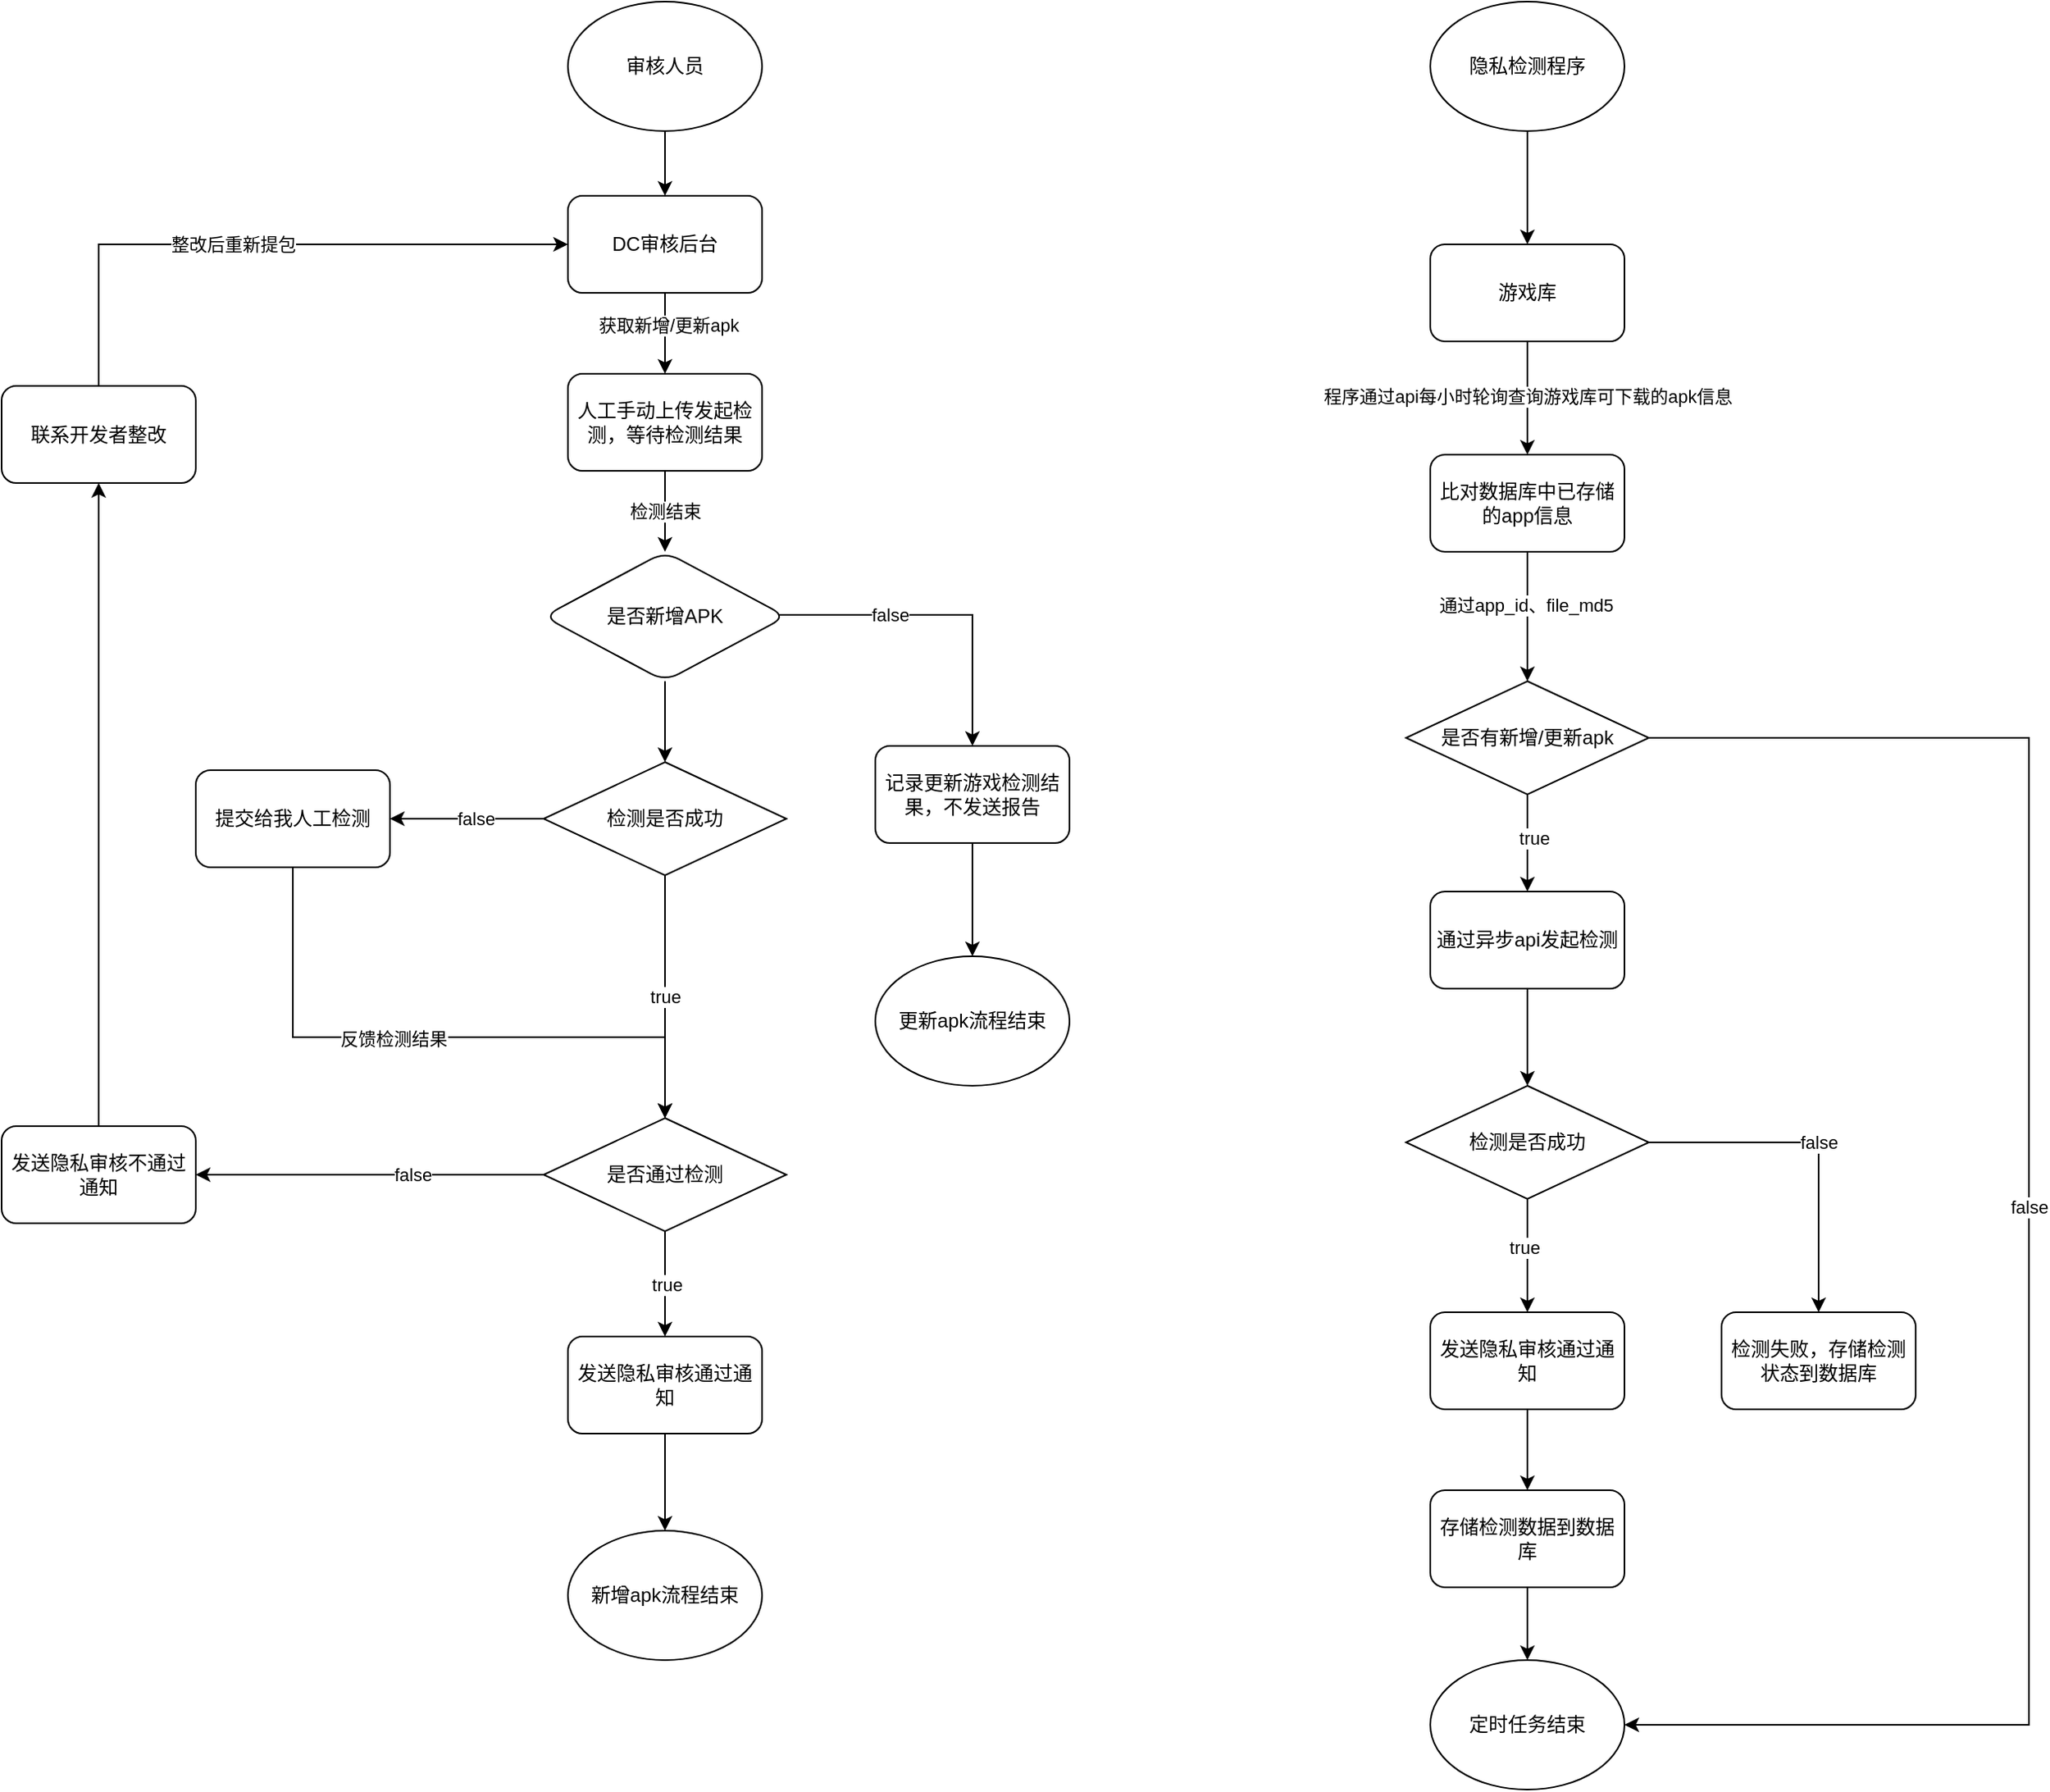 <mxfile version="21.1.7" type="github">
  <diagram name="第 1 页" id="fuD2dJIFrwKVW4cfLhDA">
    <mxGraphModel dx="2901" dy="1002" grid="1" gridSize="10" guides="1" tooltips="1" connect="1" arrows="1" fold="1" page="1" pageScale="1" pageWidth="827" pageHeight="1169" math="0" shadow="0">
      <root>
        <mxCell id="0" />
        <mxCell id="1" parent="0" />
        <mxCell id="6JAVa26ZRBYkgXluDiaF-8" value="" style="edgeStyle=orthogonalEdgeStyle;rounded=0;orthogonalLoop=1;jettySize=auto;html=1;" edge="1" parent="1" source="6JAVa26ZRBYkgXluDiaF-5" target="6JAVa26ZRBYkgXluDiaF-7">
          <mxGeometry relative="1" as="geometry" />
        </mxCell>
        <mxCell id="6JAVa26ZRBYkgXluDiaF-5" value="审核人员" style="ellipse;whiteSpace=wrap;html=1;" vertex="1" parent="1">
          <mxGeometry x="-203" y="70" width="120" height="80" as="geometry" />
        </mxCell>
        <mxCell id="6JAVa26ZRBYkgXluDiaF-39" value="" style="edgeStyle=orthogonalEdgeStyle;rounded=0;orthogonalLoop=1;jettySize=auto;html=1;" edge="1" parent="1" source="6JAVa26ZRBYkgXluDiaF-6" target="6JAVa26ZRBYkgXluDiaF-38">
          <mxGeometry relative="1" as="geometry" />
        </mxCell>
        <mxCell id="6JAVa26ZRBYkgXluDiaF-6" value="隐私检测程序" style="ellipse;whiteSpace=wrap;html=1;" vertex="1" parent="1">
          <mxGeometry x="330" y="70" width="120" height="80" as="geometry" />
        </mxCell>
        <mxCell id="6JAVa26ZRBYkgXluDiaF-10" value="" style="edgeStyle=orthogonalEdgeStyle;rounded=0;orthogonalLoop=1;jettySize=auto;html=1;" edge="1" parent="1" source="6JAVa26ZRBYkgXluDiaF-7" target="6JAVa26ZRBYkgXluDiaF-9">
          <mxGeometry relative="1" as="geometry" />
        </mxCell>
        <mxCell id="6JAVa26ZRBYkgXluDiaF-11" value="获取新增/更新apk" style="edgeLabel;html=1;align=center;verticalAlign=middle;resizable=0;points=[];" vertex="1" connectable="0" parent="6JAVa26ZRBYkgXluDiaF-10">
          <mxGeometry x="-0.2" y="2" relative="1" as="geometry">
            <mxPoint as="offset" />
          </mxGeometry>
        </mxCell>
        <mxCell id="6JAVa26ZRBYkgXluDiaF-7" value="DC审核后台" style="rounded=1;whiteSpace=wrap;html=1;" vertex="1" parent="1">
          <mxGeometry x="-203" y="190" width="120" height="60" as="geometry" />
        </mxCell>
        <mxCell id="6JAVa26ZRBYkgXluDiaF-13" value="检测结束" style="edgeStyle=orthogonalEdgeStyle;rounded=0;orthogonalLoop=1;jettySize=auto;html=1;" edge="1" parent="1" source="6JAVa26ZRBYkgXluDiaF-9" target="6JAVa26ZRBYkgXluDiaF-12">
          <mxGeometry relative="1" as="geometry" />
        </mxCell>
        <mxCell id="6JAVa26ZRBYkgXluDiaF-9" value="人工手动上传发起检测，等待检测结果" style="rounded=1;whiteSpace=wrap;html=1;" vertex="1" parent="1">
          <mxGeometry x="-203" y="300" width="120" height="60" as="geometry" />
        </mxCell>
        <mxCell id="6JAVa26ZRBYkgXluDiaF-15" value="true" style="edgeStyle=orthogonalEdgeStyle;rounded=0;orthogonalLoop=1;jettySize=auto;html=1;" edge="1" parent="1" source="6JAVa26ZRBYkgXluDiaF-16">
          <mxGeometry relative="1" as="geometry">
            <mxPoint x="-143" y="895" as="targetPoint" />
          </mxGeometry>
        </mxCell>
        <mxCell id="6JAVa26ZRBYkgXluDiaF-18" value="" style="edgeStyle=orthogonalEdgeStyle;rounded=0;orthogonalLoop=1;jettySize=auto;html=1;exitX=0.96;exitY=0.488;exitDx=0;exitDy=0;exitPerimeter=0;" edge="1" parent="1" source="6JAVa26ZRBYkgXluDiaF-12" target="6JAVa26ZRBYkgXluDiaF-17">
          <mxGeometry relative="1" as="geometry" />
        </mxCell>
        <mxCell id="6JAVa26ZRBYkgXluDiaF-19" value="false" style="edgeLabel;html=1;align=center;verticalAlign=middle;resizable=0;points=[];" vertex="1" connectable="0" parent="6JAVa26ZRBYkgXluDiaF-18">
          <mxGeometry x="-0.305" relative="1" as="geometry">
            <mxPoint as="offset" />
          </mxGeometry>
        </mxCell>
        <mxCell id="6JAVa26ZRBYkgXluDiaF-51" value="" style="edgeStyle=orthogonalEdgeStyle;rounded=0;orthogonalLoop=1;jettySize=auto;html=1;" edge="1" parent="1" source="6JAVa26ZRBYkgXluDiaF-12" target="6JAVa26ZRBYkgXluDiaF-50">
          <mxGeometry relative="1" as="geometry" />
        </mxCell>
        <mxCell id="6JAVa26ZRBYkgXluDiaF-12" value="是否新增APK" style="rhombus;whiteSpace=wrap;html=1;rounded=1;" vertex="1" parent="1">
          <mxGeometry x="-218" y="410" width="150" height="80" as="geometry" />
        </mxCell>
        <mxCell id="6JAVa26ZRBYkgXluDiaF-25" value="" style="edgeStyle=orthogonalEdgeStyle;rounded=0;orthogonalLoop=1;jettySize=auto;html=1;" edge="1" parent="1" source="6JAVa26ZRBYkgXluDiaF-17" target="6JAVa26ZRBYkgXluDiaF-24">
          <mxGeometry relative="1" as="geometry" />
        </mxCell>
        <mxCell id="6JAVa26ZRBYkgXluDiaF-17" value="记录更新游戏检测结果，不发送报告" style="whiteSpace=wrap;html=1;rounded=1;" vertex="1" parent="1">
          <mxGeometry x="-13" y="530" width="120" height="60" as="geometry" />
        </mxCell>
        <mxCell id="6JAVa26ZRBYkgXluDiaF-30" style="edgeStyle=orthogonalEdgeStyle;rounded=0;orthogonalLoop=1;jettySize=auto;html=1;entryX=1;entryY=0.5;entryDx=0;entryDy=0;" edge="1" parent="1" source="6JAVa26ZRBYkgXluDiaF-16" target="6JAVa26ZRBYkgXluDiaF-29">
          <mxGeometry relative="1" as="geometry" />
        </mxCell>
        <mxCell id="6JAVa26ZRBYkgXluDiaF-31" value="false" style="edgeLabel;html=1;align=center;verticalAlign=middle;resizable=0;points=[];" vertex="1" connectable="0" parent="6JAVa26ZRBYkgXluDiaF-30">
          <mxGeometry x="-0.241" relative="1" as="geometry">
            <mxPoint as="offset" />
          </mxGeometry>
        </mxCell>
        <mxCell id="6JAVa26ZRBYkgXluDiaF-16" value="是否通过检测" style="rhombus;whiteSpace=wrap;html=1;" vertex="1" parent="1">
          <mxGeometry x="-218" y="760" width="150" height="70" as="geometry" />
        </mxCell>
        <mxCell id="6JAVa26ZRBYkgXluDiaF-24" value="更新apk流程结束" style="ellipse;whiteSpace=wrap;html=1;" vertex="1" parent="1">
          <mxGeometry x="-13" y="660" width="120" height="80" as="geometry" />
        </mxCell>
        <mxCell id="6JAVa26ZRBYkgXluDiaF-28" value="" style="edgeStyle=orthogonalEdgeStyle;rounded=0;orthogonalLoop=1;jettySize=auto;html=1;" edge="1" parent="1" source="6JAVa26ZRBYkgXluDiaF-26" target="6JAVa26ZRBYkgXluDiaF-27">
          <mxGeometry relative="1" as="geometry" />
        </mxCell>
        <mxCell id="6JAVa26ZRBYkgXluDiaF-26" value="发送隐私审核通过通知" style="rounded=1;whiteSpace=wrap;html=1;" vertex="1" parent="1">
          <mxGeometry x="-203" y="895" width="120" height="60" as="geometry" />
        </mxCell>
        <mxCell id="6JAVa26ZRBYkgXluDiaF-27" value="新增apk流程结束" style="ellipse;whiteSpace=wrap;html=1;" vertex="1" parent="1">
          <mxGeometry x="-203" y="1015" width="120" height="80" as="geometry" />
        </mxCell>
        <mxCell id="6JAVa26ZRBYkgXluDiaF-35" style="edgeStyle=orthogonalEdgeStyle;rounded=0;orthogonalLoop=1;jettySize=auto;html=1;entryX=0.5;entryY=1;entryDx=0;entryDy=0;" edge="1" parent="1" source="6JAVa26ZRBYkgXluDiaF-29" target="6JAVa26ZRBYkgXluDiaF-34">
          <mxGeometry relative="1" as="geometry" />
        </mxCell>
        <mxCell id="6JAVa26ZRBYkgXluDiaF-29" value="发送隐私审核不通过通知" style="rounded=1;whiteSpace=wrap;html=1;" vertex="1" parent="1">
          <mxGeometry x="-553" y="765" width="120" height="60" as="geometry" />
        </mxCell>
        <mxCell id="6JAVa26ZRBYkgXluDiaF-36" style="edgeStyle=orthogonalEdgeStyle;rounded=0;orthogonalLoop=1;jettySize=auto;html=1;entryX=0;entryY=0.5;entryDx=0;entryDy=0;" edge="1" parent="1" source="6JAVa26ZRBYkgXluDiaF-34" target="6JAVa26ZRBYkgXluDiaF-7">
          <mxGeometry relative="1" as="geometry">
            <Array as="points">
              <mxPoint x="-493" y="220" />
            </Array>
          </mxGeometry>
        </mxCell>
        <mxCell id="6JAVa26ZRBYkgXluDiaF-37" value="整改后重新提包" style="edgeLabel;html=1;align=center;verticalAlign=middle;resizable=0;points=[];" vertex="1" connectable="0" parent="6JAVa26ZRBYkgXluDiaF-36">
          <mxGeometry x="-0.096" relative="1" as="geometry">
            <mxPoint as="offset" />
          </mxGeometry>
        </mxCell>
        <mxCell id="6JAVa26ZRBYkgXluDiaF-34" value="联系开发者整改" style="rounded=1;whiteSpace=wrap;html=1;" vertex="1" parent="1">
          <mxGeometry x="-553" y="307.5" width="120" height="60" as="geometry" />
        </mxCell>
        <mxCell id="6JAVa26ZRBYkgXluDiaF-42" value="" style="edgeStyle=orthogonalEdgeStyle;rounded=0;orthogonalLoop=1;jettySize=auto;html=1;" edge="1" parent="1" source="6JAVa26ZRBYkgXluDiaF-38" target="6JAVa26ZRBYkgXluDiaF-41">
          <mxGeometry relative="1" as="geometry" />
        </mxCell>
        <mxCell id="6JAVa26ZRBYkgXluDiaF-43" value="程序通过api每小时轮询查询游戏库可下载的apk信息" style="edgeLabel;html=1;align=center;verticalAlign=middle;resizable=0;points=[];" vertex="1" connectable="0" parent="6JAVa26ZRBYkgXluDiaF-42">
          <mxGeometry x="-0.029" relative="1" as="geometry">
            <mxPoint as="offset" />
          </mxGeometry>
        </mxCell>
        <mxCell id="6JAVa26ZRBYkgXluDiaF-38" value="游戏库" style="rounded=1;whiteSpace=wrap;html=1;" vertex="1" parent="1">
          <mxGeometry x="330" y="220" width="120" height="60" as="geometry" />
        </mxCell>
        <mxCell id="6JAVa26ZRBYkgXluDiaF-45" value="" style="edgeStyle=orthogonalEdgeStyle;rounded=0;orthogonalLoop=1;jettySize=auto;html=1;" edge="1" parent="1" source="6JAVa26ZRBYkgXluDiaF-41" target="6JAVa26ZRBYkgXluDiaF-44">
          <mxGeometry relative="1" as="geometry" />
        </mxCell>
        <mxCell id="6JAVa26ZRBYkgXluDiaF-46" value="通过app_id、file_md5" style="edgeLabel;html=1;align=center;verticalAlign=middle;resizable=0;points=[];" vertex="1" connectable="0" parent="6JAVa26ZRBYkgXluDiaF-45">
          <mxGeometry x="-0.175" y="-1" relative="1" as="geometry">
            <mxPoint as="offset" />
          </mxGeometry>
        </mxCell>
        <mxCell id="6JAVa26ZRBYkgXluDiaF-41" value="比对数据库中已存储的app信息" style="rounded=1;whiteSpace=wrap;html=1;" vertex="1" parent="1">
          <mxGeometry x="330" y="350" width="120" height="60" as="geometry" />
        </mxCell>
        <mxCell id="6JAVa26ZRBYkgXluDiaF-48" value="" style="edgeStyle=orthogonalEdgeStyle;rounded=0;orthogonalLoop=1;jettySize=auto;html=1;" edge="1" parent="1" source="6JAVa26ZRBYkgXluDiaF-44" target="6JAVa26ZRBYkgXluDiaF-47">
          <mxGeometry relative="1" as="geometry" />
        </mxCell>
        <mxCell id="6JAVa26ZRBYkgXluDiaF-49" value="true" style="edgeLabel;html=1;align=center;verticalAlign=middle;resizable=0;points=[];" vertex="1" connectable="0" parent="6JAVa26ZRBYkgXluDiaF-48">
          <mxGeometry x="-0.106" y="4" relative="1" as="geometry">
            <mxPoint as="offset" />
          </mxGeometry>
        </mxCell>
        <mxCell id="6JAVa26ZRBYkgXluDiaF-81" style="edgeStyle=orthogonalEdgeStyle;rounded=0;orthogonalLoop=1;jettySize=auto;html=1;entryX=1;entryY=0.5;entryDx=0;entryDy=0;" edge="1" parent="1" source="6JAVa26ZRBYkgXluDiaF-44" target="6JAVa26ZRBYkgXluDiaF-63">
          <mxGeometry relative="1" as="geometry">
            <mxPoint x="720" y="1150" as="targetPoint" />
            <Array as="points">
              <mxPoint x="700" y="525" />
              <mxPoint x="700" y="1135" />
            </Array>
          </mxGeometry>
        </mxCell>
        <mxCell id="6JAVa26ZRBYkgXluDiaF-82" value="false" style="edgeLabel;html=1;align=center;verticalAlign=middle;resizable=0;points=[];" vertex="1" connectable="0" parent="6JAVa26ZRBYkgXluDiaF-81">
          <mxGeometry x="-0.041" relative="1" as="geometry">
            <mxPoint as="offset" />
          </mxGeometry>
        </mxCell>
        <mxCell id="6JAVa26ZRBYkgXluDiaF-44" value="是否有新增/更新apk" style="rhombus;whiteSpace=wrap;html=1;" vertex="1" parent="1">
          <mxGeometry x="315" y="490" width="150" height="70" as="geometry" />
        </mxCell>
        <mxCell id="6JAVa26ZRBYkgXluDiaF-72" value="" style="edgeStyle=orthogonalEdgeStyle;rounded=0;orthogonalLoop=1;jettySize=auto;html=1;" edge="1" parent="1" source="6JAVa26ZRBYkgXluDiaF-47" target="6JAVa26ZRBYkgXluDiaF-71">
          <mxGeometry relative="1" as="geometry" />
        </mxCell>
        <mxCell id="6JAVa26ZRBYkgXluDiaF-47" value="通过异步api发起检测" style="rounded=1;whiteSpace=wrap;html=1;" vertex="1" parent="1">
          <mxGeometry x="330" y="620" width="120" height="60" as="geometry" />
        </mxCell>
        <mxCell id="6JAVa26ZRBYkgXluDiaF-52" value="true" style="edgeStyle=orthogonalEdgeStyle;rounded=0;orthogonalLoop=1;jettySize=auto;html=1;entryX=0.5;entryY=0;entryDx=0;entryDy=0;" edge="1" parent="1" source="6JAVa26ZRBYkgXluDiaF-50" target="6JAVa26ZRBYkgXluDiaF-16">
          <mxGeometry relative="1" as="geometry">
            <mxPoint as="offset" />
          </mxGeometry>
        </mxCell>
        <mxCell id="6JAVa26ZRBYkgXluDiaF-54" value="" style="edgeStyle=orthogonalEdgeStyle;rounded=0;orthogonalLoop=1;jettySize=auto;html=1;" edge="1" parent="1" source="6JAVa26ZRBYkgXluDiaF-50" target="6JAVa26ZRBYkgXluDiaF-53">
          <mxGeometry relative="1" as="geometry" />
        </mxCell>
        <mxCell id="6JAVa26ZRBYkgXluDiaF-57" value="false" style="edgeLabel;html=1;align=center;verticalAlign=middle;resizable=0;points=[];" vertex="1" connectable="0" parent="6JAVa26ZRBYkgXluDiaF-54">
          <mxGeometry x="-0.116" relative="1" as="geometry">
            <mxPoint as="offset" />
          </mxGeometry>
        </mxCell>
        <mxCell id="6JAVa26ZRBYkgXluDiaF-50" value="检测是否成功" style="rhombus;whiteSpace=wrap;html=1;" vertex="1" parent="1">
          <mxGeometry x="-218" y="540" width="150" height="70" as="geometry" />
        </mxCell>
        <mxCell id="6JAVa26ZRBYkgXluDiaF-58" style="edgeStyle=orthogonalEdgeStyle;rounded=0;orthogonalLoop=1;jettySize=auto;html=1;" edge="1" parent="1" source="6JAVa26ZRBYkgXluDiaF-53" target="6JAVa26ZRBYkgXluDiaF-16">
          <mxGeometry relative="1" as="geometry">
            <Array as="points">
              <mxPoint x="-373" y="710" />
              <mxPoint x="-143" y="710" />
            </Array>
          </mxGeometry>
        </mxCell>
        <mxCell id="6JAVa26ZRBYkgXluDiaF-59" value="反馈检测结果" style="edgeLabel;html=1;align=center;verticalAlign=middle;resizable=0;points=[];" vertex="1" connectable="0" parent="6JAVa26ZRBYkgXluDiaF-58">
          <mxGeometry x="-0.133" y="-1" relative="1" as="geometry">
            <mxPoint as="offset" />
          </mxGeometry>
        </mxCell>
        <mxCell id="6JAVa26ZRBYkgXluDiaF-53" value="提交给我人工检测" style="rounded=1;whiteSpace=wrap;html=1;" vertex="1" parent="1">
          <mxGeometry x="-433" y="545" width="120" height="60" as="geometry" />
        </mxCell>
        <mxCell id="6JAVa26ZRBYkgXluDiaF-63" value="定时任务结束" style="ellipse;whiteSpace=wrap;html=1;" vertex="1" parent="1">
          <mxGeometry x="330" y="1095" width="120" height="80" as="geometry" />
        </mxCell>
        <mxCell id="6JAVa26ZRBYkgXluDiaF-74" value="" style="edgeStyle=orthogonalEdgeStyle;rounded=0;orthogonalLoop=1;jettySize=auto;html=1;" edge="1" parent="1" source="6JAVa26ZRBYkgXluDiaF-71" target="6JAVa26ZRBYkgXluDiaF-73">
          <mxGeometry relative="1" as="geometry" />
        </mxCell>
        <mxCell id="6JAVa26ZRBYkgXluDiaF-75" value="true" style="edgeLabel;html=1;align=center;verticalAlign=middle;resizable=0;points=[];" vertex="1" connectable="0" parent="6JAVa26ZRBYkgXluDiaF-74">
          <mxGeometry x="-0.139" y="-2" relative="1" as="geometry">
            <mxPoint as="offset" />
          </mxGeometry>
        </mxCell>
        <mxCell id="6JAVa26ZRBYkgXluDiaF-77" value="false" style="edgeStyle=orthogonalEdgeStyle;rounded=0;orthogonalLoop=1;jettySize=auto;html=1;" edge="1" parent="1" source="6JAVa26ZRBYkgXluDiaF-71" target="6JAVa26ZRBYkgXluDiaF-76">
          <mxGeometry relative="1" as="geometry" />
        </mxCell>
        <mxCell id="6JAVa26ZRBYkgXluDiaF-71" value="检测是否成功" style="rhombus;whiteSpace=wrap;html=1;" vertex="1" parent="1">
          <mxGeometry x="315" y="740" width="150" height="70" as="geometry" />
        </mxCell>
        <mxCell id="6JAVa26ZRBYkgXluDiaF-79" value="" style="edgeStyle=orthogonalEdgeStyle;rounded=0;orthogonalLoop=1;jettySize=auto;html=1;" edge="1" parent="1" source="6JAVa26ZRBYkgXluDiaF-73" target="6JAVa26ZRBYkgXluDiaF-78">
          <mxGeometry relative="1" as="geometry" />
        </mxCell>
        <mxCell id="6JAVa26ZRBYkgXluDiaF-73" value="发送隐私审核通过通知" style="rounded=1;whiteSpace=wrap;html=1;" vertex="1" parent="1">
          <mxGeometry x="330" y="880" width="120" height="60" as="geometry" />
        </mxCell>
        <mxCell id="6JAVa26ZRBYkgXluDiaF-76" value="检测失败，存储检测状态到数据库" style="whiteSpace=wrap;html=1;rounded=1;" vertex="1" parent="1">
          <mxGeometry x="510" y="880" width="120" height="60" as="geometry" />
        </mxCell>
        <mxCell id="6JAVa26ZRBYkgXluDiaF-80" value="" style="edgeStyle=orthogonalEdgeStyle;rounded=0;orthogonalLoop=1;jettySize=auto;html=1;" edge="1" parent="1" source="6JAVa26ZRBYkgXluDiaF-78" target="6JAVa26ZRBYkgXluDiaF-63">
          <mxGeometry relative="1" as="geometry" />
        </mxCell>
        <mxCell id="6JAVa26ZRBYkgXluDiaF-78" value="存储检测数据到数据库" style="rounded=1;whiteSpace=wrap;html=1;" vertex="1" parent="1">
          <mxGeometry x="330" y="990" width="120" height="60" as="geometry" />
        </mxCell>
      </root>
    </mxGraphModel>
  </diagram>
</mxfile>
